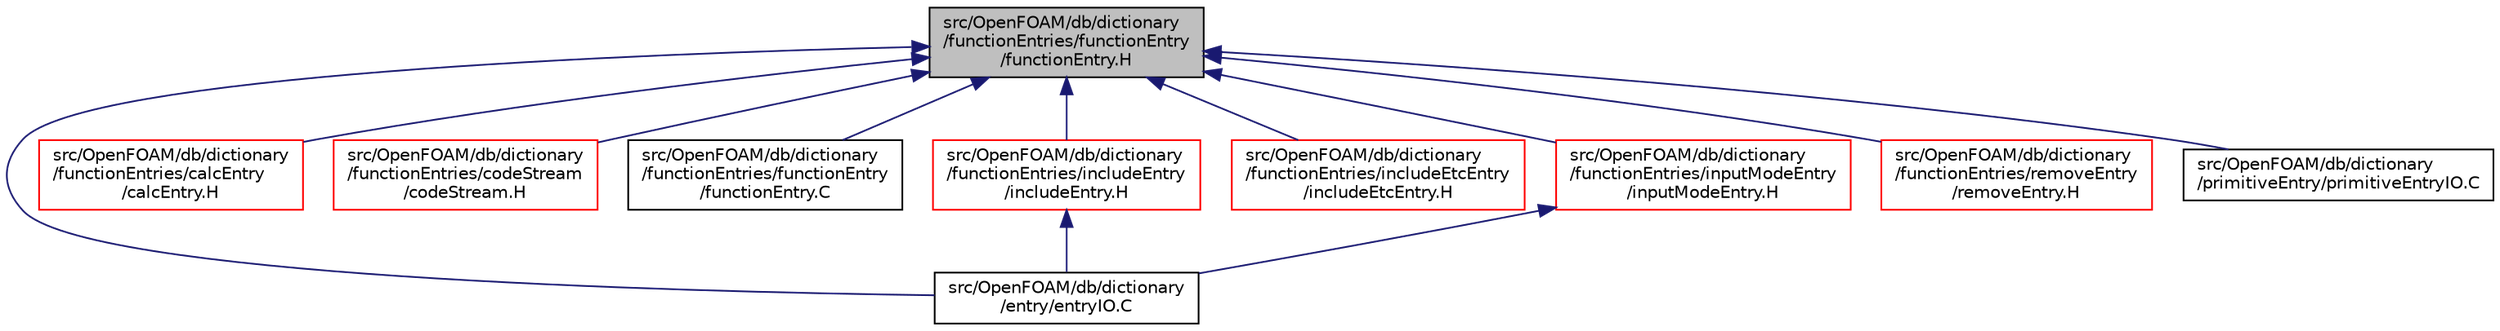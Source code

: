 digraph "src/OpenFOAM/db/dictionary/functionEntries/functionEntry/functionEntry.H"
{
  bgcolor="transparent";
  edge [fontname="Helvetica",fontsize="10",labelfontname="Helvetica",labelfontsize="10"];
  node [fontname="Helvetica",fontsize="10",shape=record];
  Node1 [label="src/OpenFOAM/db/dictionary\l/functionEntries/functionEntry\l/functionEntry.H",height=0.2,width=0.4,color="black", fillcolor="grey75", style="filled", fontcolor="black"];
  Node1 -> Node2 [dir="back",color="midnightblue",fontsize="10",style="solid",fontname="Helvetica"];
  Node2 [label="src/OpenFOAM/db/dictionary\l/entry/entryIO.C",height=0.2,width=0.4,color="black",URL="$a07873.html"];
  Node1 -> Node3 [dir="back",color="midnightblue",fontsize="10",style="solid",fontname="Helvetica"];
  Node3 [label="src/OpenFOAM/db/dictionary\l/functionEntries/calcEntry\l/calcEntry.H",height=0.2,width=0.4,color="red",URL="$a07875.html"];
  Node1 -> Node4 [dir="back",color="midnightblue",fontsize="10",style="solid",fontname="Helvetica"];
  Node4 [label="src/OpenFOAM/db/dictionary\l/functionEntries/codeStream\l/codeStream.H",height=0.2,width=0.4,color="red",URL="$a07877.html"];
  Node1 -> Node5 [dir="back",color="midnightblue",fontsize="10",style="solid",fontname="Helvetica"];
  Node5 [label="src/OpenFOAM/db/dictionary\l/functionEntries/functionEntry\l/functionEntry.C",height=0.2,width=0.4,color="black",URL="$a07878.html"];
  Node1 -> Node6 [dir="back",color="midnightblue",fontsize="10",style="solid",fontname="Helvetica"];
  Node6 [label="src/OpenFOAM/db/dictionary\l/functionEntries/includeEntry\l/includeEntry.H",height=0.2,width=0.4,color="red",URL="$a07881.html"];
  Node6 -> Node2 [dir="back",color="midnightblue",fontsize="10",style="solid",fontname="Helvetica"];
  Node1 -> Node7 [dir="back",color="midnightblue",fontsize="10",style="solid",fontname="Helvetica"];
  Node7 [label="src/OpenFOAM/db/dictionary\l/functionEntries/includeEtcEntry\l/includeEtcEntry.H",height=0.2,width=0.4,color="red",URL="$a07883.html"];
  Node1 -> Node8 [dir="back",color="midnightblue",fontsize="10",style="solid",fontname="Helvetica"];
  Node8 [label="src/OpenFOAM/db/dictionary\l/functionEntries/inputModeEntry\l/inputModeEntry.H",height=0.2,width=0.4,color="red",URL="$a07887.html"];
  Node8 -> Node2 [dir="back",color="midnightblue",fontsize="10",style="solid",fontname="Helvetica"];
  Node1 -> Node9 [dir="back",color="midnightblue",fontsize="10",style="solid",fontname="Helvetica"];
  Node9 [label="src/OpenFOAM/db/dictionary\l/functionEntries/removeEntry\l/removeEntry.H",height=0.2,width=0.4,color="red",URL="$a07889.html"];
  Node1 -> Node10 [dir="back",color="midnightblue",fontsize="10",style="solid",fontname="Helvetica"];
  Node10 [label="src/OpenFOAM/db/dictionary\l/primitiveEntry/primitiveEntryIO.C",height=0.2,width=0.4,color="black",URL="$a07892.html",tooltip="PrimitiveEntry constructor from Istream and Ostream output operator. "];
}
